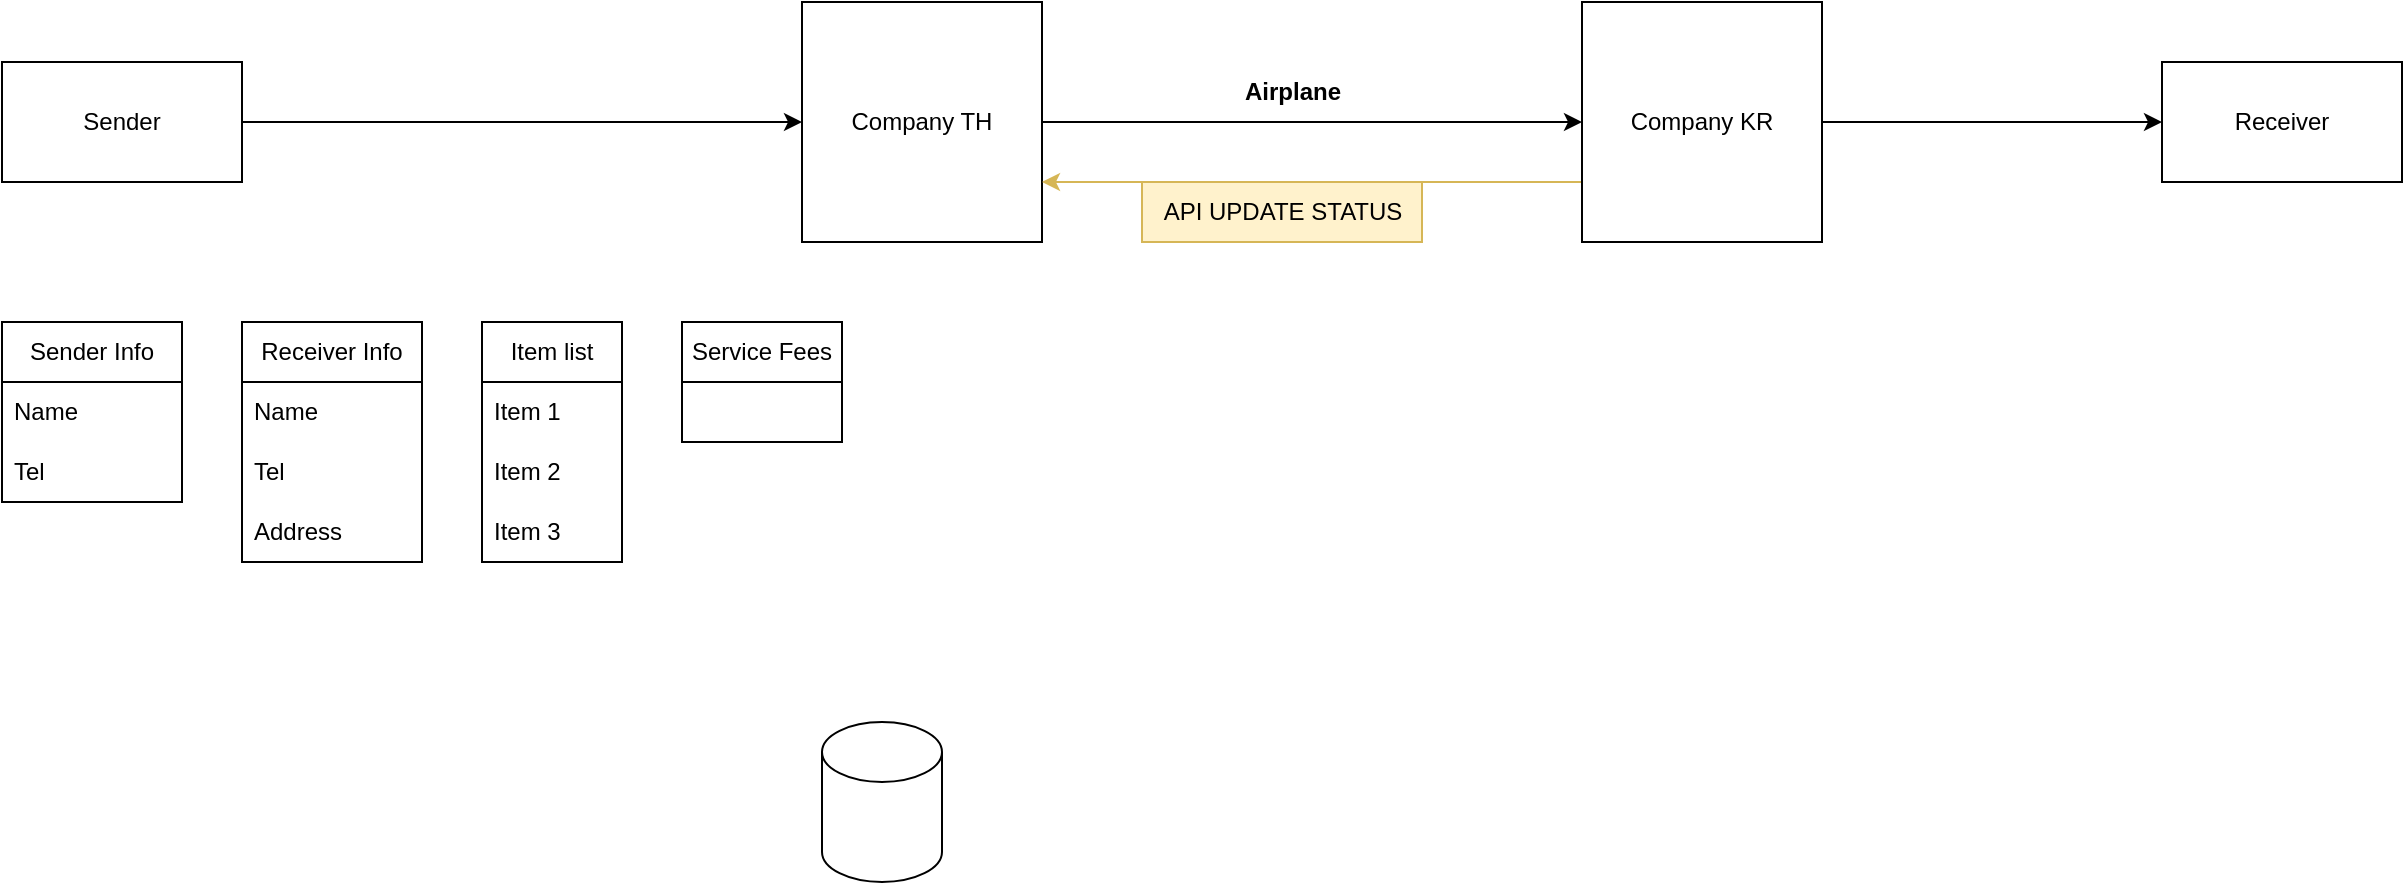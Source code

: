 <mxfile version="21.2.1" type="github">
  <diagram name="Page-1" id="rp__ZX7JmIiC6YEfwZko">
    <mxGraphModel dx="1434" dy="792" grid="1" gridSize="10" guides="1" tooltips="1" connect="1" arrows="1" fold="1" page="1" pageScale="1" pageWidth="4000" pageHeight="4000" math="0" shadow="0">
      <root>
        <mxCell id="0" />
        <mxCell id="1" parent="0" />
        <mxCell id="t3KFKhCatXWxzz0bfxKi-6" style="edgeStyle=orthogonalEdgeStyle;rounded=0;orthogonalLoop=1;jettySize=auto;html=1;entryX=0;entryY=0.5;entryDx=0;entryDy=0;" edge="1" parent="1" source="t3KFKhCatXWxzz0bfxKi-2" target="t3KFKhCatXWxzz0bfxKi-3">
          <mxGeometry relative="1" as="geometry" />
        </mxCell>
        <mxCell id="t3KFKhCatXWxzz0bfxKi-2" value="Sender" style="rounded=0;whiteSpace=wrap;html=1;" vertex="1" parent="1">
          <mxGeometry x="120" y="150" width="120" height="60" as="geometry" />
        </mxCell>
        <mxCell id="t3KFKhCatXWxzz0bfxKi-8" style="edgeStyle=orthogonalEdgeStyle;rounded=0;orthogonalLoop=1;jettySize=auto;html=1;entryX=0;entryY=0.5;entryDx=0;entryDy=0;" edge="1" parent="1" source="t3KFKhCatXWxzz0bfxKi-3" target="t3KFKhCatXWxzz0bfxKi-4">
          <mxGeometry relative="1" as="geometry" />
        </mxCell>
        <mxCell id="t3KFKhCatXWxzz0bfxKi-3" value="Company TH" style="whiteSpace=wrap;html=1;aspect=fixed;" vertex="1" parent="1">
          <mxGeometry x="520" y="120" width="120" height="120" as="geometry" />
        </mxCell>
        <mxCell id="t3KFKhCatXWxzz0bfxKi-7" style="edgeStyle=orthogonalEdgeStyle;rounded=0;orthogonalLoop=1;jettySize=auto;html=1;entryX=0;entryY=0.5;entryDx=0;entryDy=0;" edge="1" parent="1" source="t3KFKhCatXWxzz0bfxKi-4" target="t3KFKhCatXWxzz0bfxKi-5">
          <mxGeometry relative="1" as="geometry" />
        </mxCell>
        <mxCell id="t3KFKhCatXWxzz0bfxKi-34" style="edgeStyle=orthogonalEdgeStyle;rounded=0;orthogonalLoop=1;jettySize=auto;html=1;exitX=0;exitY=0.75;exitDx=0;exitDy=0;entryX=1;entryY=0.75;entryDx=0;entryDy=0;fillColor=#fff2cc;strokeColor=#d6b656;" edge="1" parent="1" source="t3KFKhCatXWxzz0bfxKi-4" target="t3KFKhCatXWxzz0bfxKi-3">
          <mxGeometry relative="1" as="geometry" />
        </mxCell>
        <mxCell id="t3KFKhCatXWxzz0bfxKi-4" value="Company KR" style="whiteSpace=wrap;html=1;aspect=fixed;" vertex="1" parent="1">
          <mxGeometry x="910" y="120" width="120" height="120" as="geometry" />
        </mxCell>
        <mxCell id="t3KFKhCatXWxzz0bfxKi-5" value="Receiver" style="rounded=0;whiteSpace=wrap;html=1;" vertex="1" parent="1">
          <mxGeometry x="1200" y="150" width="120" height="60" as="geometry" />
        </mxCell>
        <mxCell id="t3KFKhCatXWxzz0bfxKi-9" value="&lt;b&gt;Airplane&lt;/b&gt;" style="text;html=1;align=center;verticalAlign=middle;resizable=0;points=[];autosize=1;strokeColor=none;fillColor=none;" vertex="1" parent="1">
          <mxGeometry x="730" y="150" width="70" height="30" as="geometry" />
        </mxCell>
        <mxCell id="t3KFKhCatXWxzz0bfxKi-10" value="Item list" style="swimlane;fontStyle=0;childLayout=stackLayout;horizontal=1;startSize=30;horizontalStack=0;resizeParent=1;resizeParentMax=0;resizeLast=0;collapsible=1;marginBottom=0;whiteSpace=wrap;html=1;" vertex="1" parent="1">
          <mxGeometry x="360" y="280" width="70" height="120" as="geometry" />
        </mxCell>
        <mxCell id="t3KFKhCatXWxzz0bfxKi-11" value="Item 1" style="text;strokeColor=none;fillColor=none;align=left;verticalAlign=middle;spacingLeft=4;spacingRight=4;overflow=hidden;points=[[0,0.5],[1,0.5]];portConstraint=eastwest;rotatable=0;whiteSpace=wrap;html=1;" vertex="1" parent="t3KFKhCatXWxzz0bfxKi-10">
          <mxGeometry y="30" width="70" height="30" as="geometry" />
        </mxCell>
        <mxCell id="t3KFKhCatXWxzz0bfxKi-12" value="Item 2" style="text;strokeColor=none;fillColor=none;align=left;verticalAlign=middle;spacingLeft=4;spacingRight=4;overflow=hidden;points=[[0,0.5],[1,0.5]];portConstraint=eastwest;rotatable=0;whiteSpace=wrap;html=1;" vertex="1" parent="t3KFKhCatXWxzz0bfxKi-10">
          <mxGeometry y="60" width="70" height="30" as="geometry" />
        </mxCell>
        <mxCell id="t3KFKhCatXWxzz0bfxKi-13" value="Item 3" style="text;strokeColor=none;fillColor=none;align=left;verticalAlign=middle;spacingLeft=4;spacingRight=4;overflow=hidden;points=[[0,0.5],[1,0.5]];portConstraint=eastwest;rotatable=0;whiteSpace=wrap;html=1;" vertex="1" parent="t3KFKhCatXWxzz0bfxKi-10">
          <mxGeometry y="90" width="70" height="30" as="geometry" />
        </mxCell>
        <mxCell id="t3KFKhCatXWxzz0bfxKi-15" value="Sender Info" style="swimlane;fontStyle=0;childLayout=stackLayout;horizontal=1;startSize=30;horizontalStack=0;resizeParent=1;resizeParentMax=0;resizeLast=0;collapsible=1;marginBottom=0;whiteSpace=wrap;html=1;" vertex="1" parent="1">
          <mxGeometry x="120" y="280" width="90" height="90" as="geometry" />
        </mxCell>
        <mxCell id="t3KFKhCatXWxzz0bfxKi-22" value="Name" style="text;strokeColor=none;fillColor=none;align=left;verticalAlign=middle;spacingLeft=4;spacingRight=4;overflow=hidden;points=[[0,0.5],[1,0.5]];portConstraint=eastwest;rotatable=0;whiteSpace=wrap;html=1;" vertex="1" parent="t3KFKhCatXWxzz0bfxKi-15">
          <mxGeometry y="30" width="90" height="30" as="geometry" />
        </mxCell>
        <mxCell id="t3KFKhCatXWxzz0bfxKi-23" value="Tel" style="text;strokeColor=none;fillColor=none;align=left;verticalAlign=middle;spacingLeft=4;spacingRight=4;overflow=hidden;points=[[0,0.5],[1,0.5]];portConstraint=eastwest;rotatable=0;whiteSpace=wrap;html=1;" vertex="1" parent="t3KFKhCatXWxzz0bfxKi-15">
          <mxGeometry y="60" width="90" height="30" as="geometry" />
        </mxCell>
        <mxCell id="t3KFKhCatXWxzz0bfxKi-24" value="Receiver Info" style="swimlane;fontStyle=0;childLayout=stackLayout;horizontal=1;startSize=30;horizontalStack=0;resizeParent=1;resizeParentMax=0;resizeLast=0;collapsible=1;marginBottom=0;whiteSpace=wrap;html=1;" vertex="1" parent="1">
          <mxGeometry x="240" y="280" width="90" height="120" as="geometry" />
        </mxCell>
        <mxCell id="t3KFKhCatXWxzz0bfxKi-25" value="Name" style="text;strokeColor=none;fillColor=none;align=left;verticalAlign=middle;spacingLeft=4;spacingRight=4;overflow=hidden;points=[[0,0.5],[1,0.5]];portConstraint=eastwest;rotatable=0;whiteSpace=wrap;html=1;" vertex="1" parent="t3KFKhCatXWxzz0bfxKi-24">
          <mxGeometry y="30" width="90" height="30" as="geometry" />
        </mxCell>
        <mxCell id="t3KFKhCatXWxzz0bfxKi-26" value="Tel" style="text;strokeColor=none;fillColor=none;align=left;verticalAlign=middle;spacingLeft=4;spacingRight=4;overflow=hidden;points=[[0,0.5],[1,0.5]];portConstraint=eastwest;rotatable=0;whiteSpace=wrap;html=1;" vertex="1" parent="t3KFKhCatXWxzz0bfxKi-24">
          <mxGeometry y="60" width="90" height="30" as="geometry" />
        </mxCell>
        <mxCell id="t3KFKhCatXWxzz0bfxKi-27" value="Address" style="text;strokeColor=none;fillColor=none;align=left;verticalAlign=middle;spacingLeft=4;spacingRight=4;overflow=hidden;points=[[0,0.5],[1,0.5]];portConstraint=eastwest;rotatable=0;whiteSpace=wrap;html=1;" vertex="1" parent="t3KFKhCatXWxzz0bfxKi-24">
          <mxGeometry y="90" width="90" height="30" as="geometry" />
        </mxCell>
        <mxCell id="t3KFKhCatXWxzz0bfxKi-28" value="Service Fees" style="swimlane;fontStyle=0;childLayout=stackLayout;horizontal=1;startSize=30;horizontalStack=0;resizeParent=1;resizeParentMax=0;resizeLast=0;collapsible=1;marginBottom=0;whiteSpace=wrap;html=1;" vertex="1" parent="1">
          <mxGeometry x="460" y="280" width="80" height="60" as="geometry" />
        </mxCell>
        <mxCell id="t3KFKhCatXWxzz0bfxKi-33" value="" style="shape=cylinder3;whiteSpace=wrap;html=1;boundedLbl=1;backgroundOutline=1;size=15;" vertex="1" parent="1">
          <mxGeometry x="530" y="480" width="60" height="80" as="geometry" />
        </mxCell>
        <mxCell id="t3KFKhCatXWxzz0bfxKi-35" value="API UPDATE STATUS" style="text;html=1;align=center;verticalAlign=middle;resizable=0;points=[];autosize=1;strokeColor=#d6b656;fillColor=#fff2cc;" vertex="1" parent="1">
          <mxGeometry x="690" y="210" width="140" height="30" as="geometry" />
        </mxCell>
      </root>
    </mxGraphModel>
  </diagram>
</mxfile>
